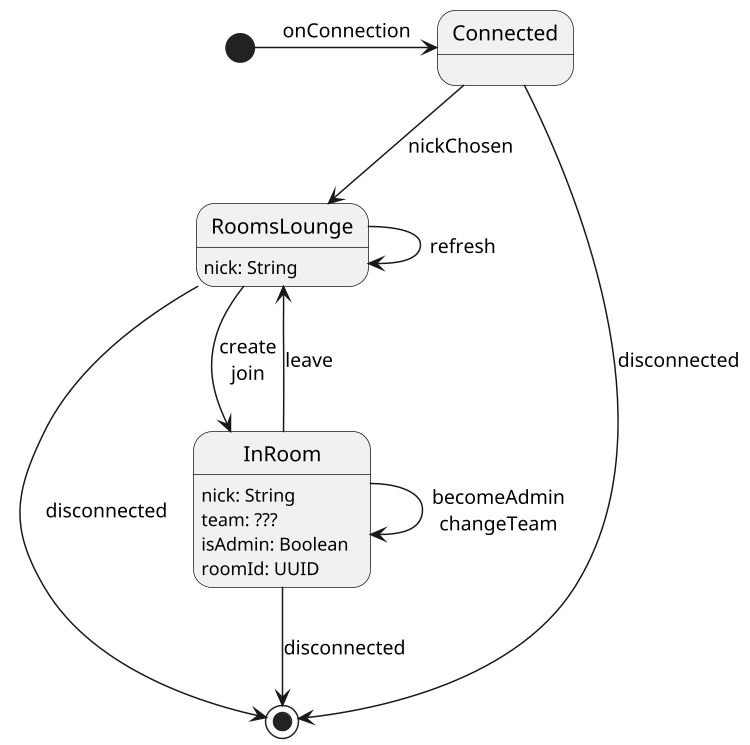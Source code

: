 @startuml
scale 750 width

[*] -> Connected : onConnection
Connected --> RoomsLounge : nickChosen
Connected --> [*] : disconnected

RoomsLounge : nick: String
RoomsLounge -> RoomsLounge : refresh
RoomsLounge --> InRoom : create\njoin
RoomsLounge --> [*] : disconnected

InRoom : nick: String
InRoom : team: ???
InRoom : isAdmin: Boolean
InRoom : roomId: UUID
InRoom --> RoomsLounge : leave
InRoom --> InRoom : becomeAdmin\nchangeTeam
InRoom --> [*] : disconnected
@enduml